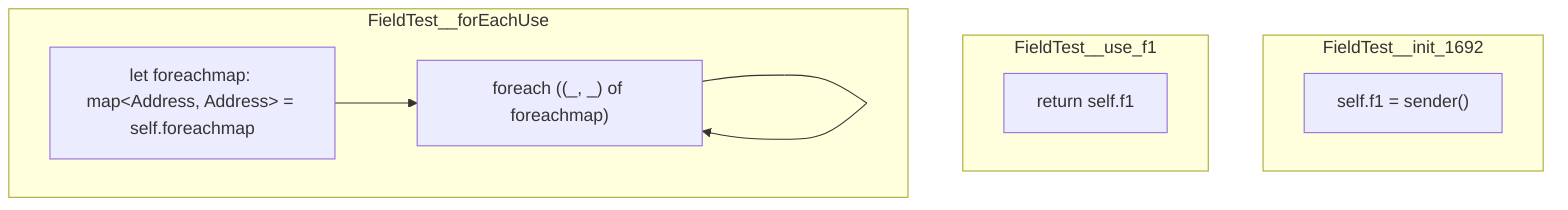graph TD
subgraph FieldTest__init_1692
    FieldTest__init_1692_143["self.f1 = sender()"]:::exitNode
end
subgraph FieldTest__use_f1
    FieldTest__use_f1_144["return self.f1"]:::exitNode
end
subgraph FieldTest__forEachUse
    FieldTest__forEachUse_145["let foreachmap: map&lt;Address, Address&gt; = self.foreachmap"]
    FieldTest__forEachUse_146["foreach ((_, _) of foreachmap)"]
    FieldTest__forEachUse_145 --> FieldTest__forEachUse_146
    FieldTest__forEachUse_146 --> FieldTest__forEachUse_146
end